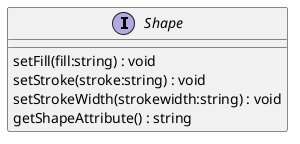 @startuml
interface Shape {
    setFill(fill:string) : void
    setStroke(stroke:string) : void
    setStrokeWidth(strokewidth:string) : void
    getShapeAttribute() : string
}
@enduml
